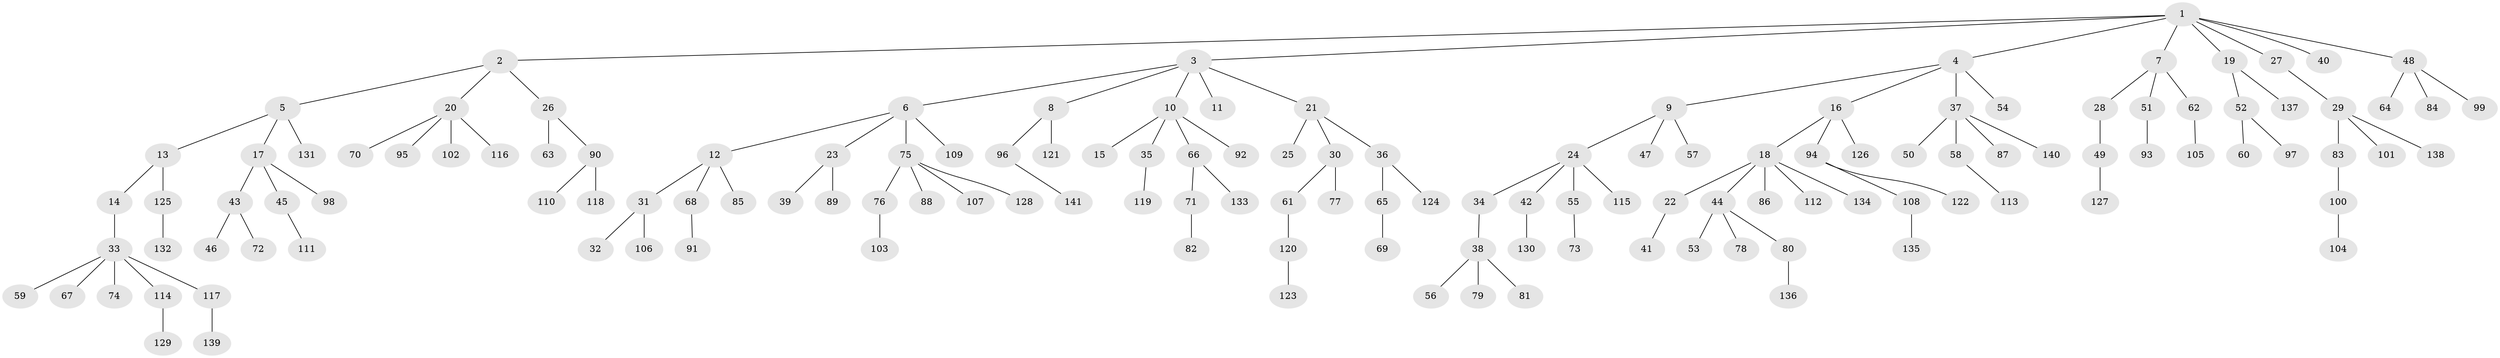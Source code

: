 // coarse degree distribution, {1: 0.9285714285714286, 2: 0.023809523809523808, 4: 0.023809523809523808, 37: 0.023809523809523808}
// Generated by graph-tools (version 1.1) at 2025/56/03/04/25 21:56:11]
// undirected, 141 vertices, 140 edges
graph export_dot {
graph [start="1"]
  node [color=gray90,style=filled];
  1;
  2;
  3;
  4;
  5;
  6;
  7;
  8;
  9;
  10;
  11;
  12;
  13;
  14;
  15;
  16;
  17;
  18;
  19;
  20;
  21;
  22;
  23;
  24;
  25;
  26;
  27;
  28;
  29;
  30;
  31;
  32;
  33;
  34;
  35;
  36;
  37;
  38;
  39;
  40;
  41;
  42;
  43;
  44;
  45;
  46;
  47;
  48;
  49;
  50;
  51;
  52;
  53;
  54;
  55;
  56;
  57;
  58;
  59;
  60;
  61;
  62;
  63;
  64;
  65;
  66;
  67;
  68;
  69;
  70;
  71;
  72;
  73;
  74;
  75;
  76;
  77;
  78;
  79;
  80;
  81;
  82;
  83;
  84;
  85;
  86;
  87;
  88;
  89;
  90;
  91;
  92;
  93;
  94;
  95;
  96;
  97;
  98;
  99;
  100;
  101;
  102;
  103;
  104;
  105;
  106;
  107;
  108;
  109;
  110;
  111;
  112;
  113;
  114;
  115;
  116;
  117;
  118;
  119;
  120;
  121;
  122;
  123;
  124;
  125;
  126;
  127;
  128;
  129;
  130;
  131;
  132;
  133;
  134;
  135;
  136;
  137;
  138;
  139;
  140;
  141;
  1 -- 2;
  1 -- 3;
  1 -- 4;
  1 -- 7;
  1 -- 19;
  1 -- 27;
  1 -- 40;
  1 -- 48;
  2 -- 5;
  2 -- 20;
  2 -- 26;
  3 -- 6;
  3 -- 8;
  3 -- 10;
  3 -- 11;
  3 -- 21;
  4 -- 9;
  4 -- 16;
  4 -- 37;
  4 -- 54;
  5 -- 13;
  5 -- 17;
  5 -- 131;
  6 -- 12;
  6 -- 23;
  6 -- 75;
  6 -- 109;
  7 -- 28;
  7 -- 51;
  7 -- 62;
  8 -- 96;
  8 -- 121;
  9 -- 24;
  9 -- 47;
  9 -- 57;
  10 -- 15;
  10 -- 35;
  10 -- 66;
  10 -- 92;
  12 -- 31;
  12 -- 68;
  12 -- 85;
  13 -- 14;
  13 -- 125;
  14 -- 33;
  16 -- 18;
  16 -- 94;
  16 -- 126;
  17 -- 43;
  17 -- 45;
  17 -- 98;
  18 -- 22;
  18 -- 44;
  18 -- 86;
  18 -- 112;
  18 -- 134;
  19 -- 52;
  19 -- 137;
  20 -- 70;
  20 -- 95;
  20 -- 102;
  20 -- 116;
  21 -- 25;
  21 -- 30;
  21 -- 36;
  22 -- 41;
  23 -- 39;
  23 -- 89;
  24 -- 34;
  24 -- 42;
  24 -- 55;
  24 -- 115;
  26 -- 63;
  26 -- 90;
  27 -- 29;
  28 -- 49;
  29 -- 83;
  29 -- 101;
  29 -- 138;
  30 -- 61;
  30 -- 77;
  31 -- 32;
  31 -- 106;
  33 -- 59;
  33 -- 67;
  33 -- 74;
  33 -- 114;
  33 -- 117;
  34 -- 38;
  35 -- 119;
  36 -- 65;
  36 -- 124;
  37 -- 50;
  37 -- 58;
  37 -- 87;
  37 -- 140;
  38 -- 56;
  38 -- 79;
  38 -- 81;
  42 -- 130;
  43 -- 46;
  43 -- 72;
  44 -- 53;
  44 -- 78;
  44 -- 80;
  45 -- 111;
  48 -- 64;
  48 -- 84;
  48 -- 99;
  49 -- 127;
  51 -- 93;
  52 -- 60;
  52 -- 97;
  55 -- 73;
  58 -- 113;
  61 -- 120;
  62 -- 105;
  65 -- 69;
  66 -- 71;
  66 -- 133;
  68 -- 91;
  71 -- 82;
  75 -- 76;
  75 -- 88;
  75 -- 107;
  75 -- 128;
  76 -- 103;
  80 -- 136;
  83 -- 100;
  90 -- 110;
  90 -- 118;
  94 -- 108;
  94 -- 122;
  96 -- 141;
  100 -- 104;
  108 -- 135;
  114 -- 129;
  117 -- 139;
  120 -- 123;
  125 -- 132;
}
